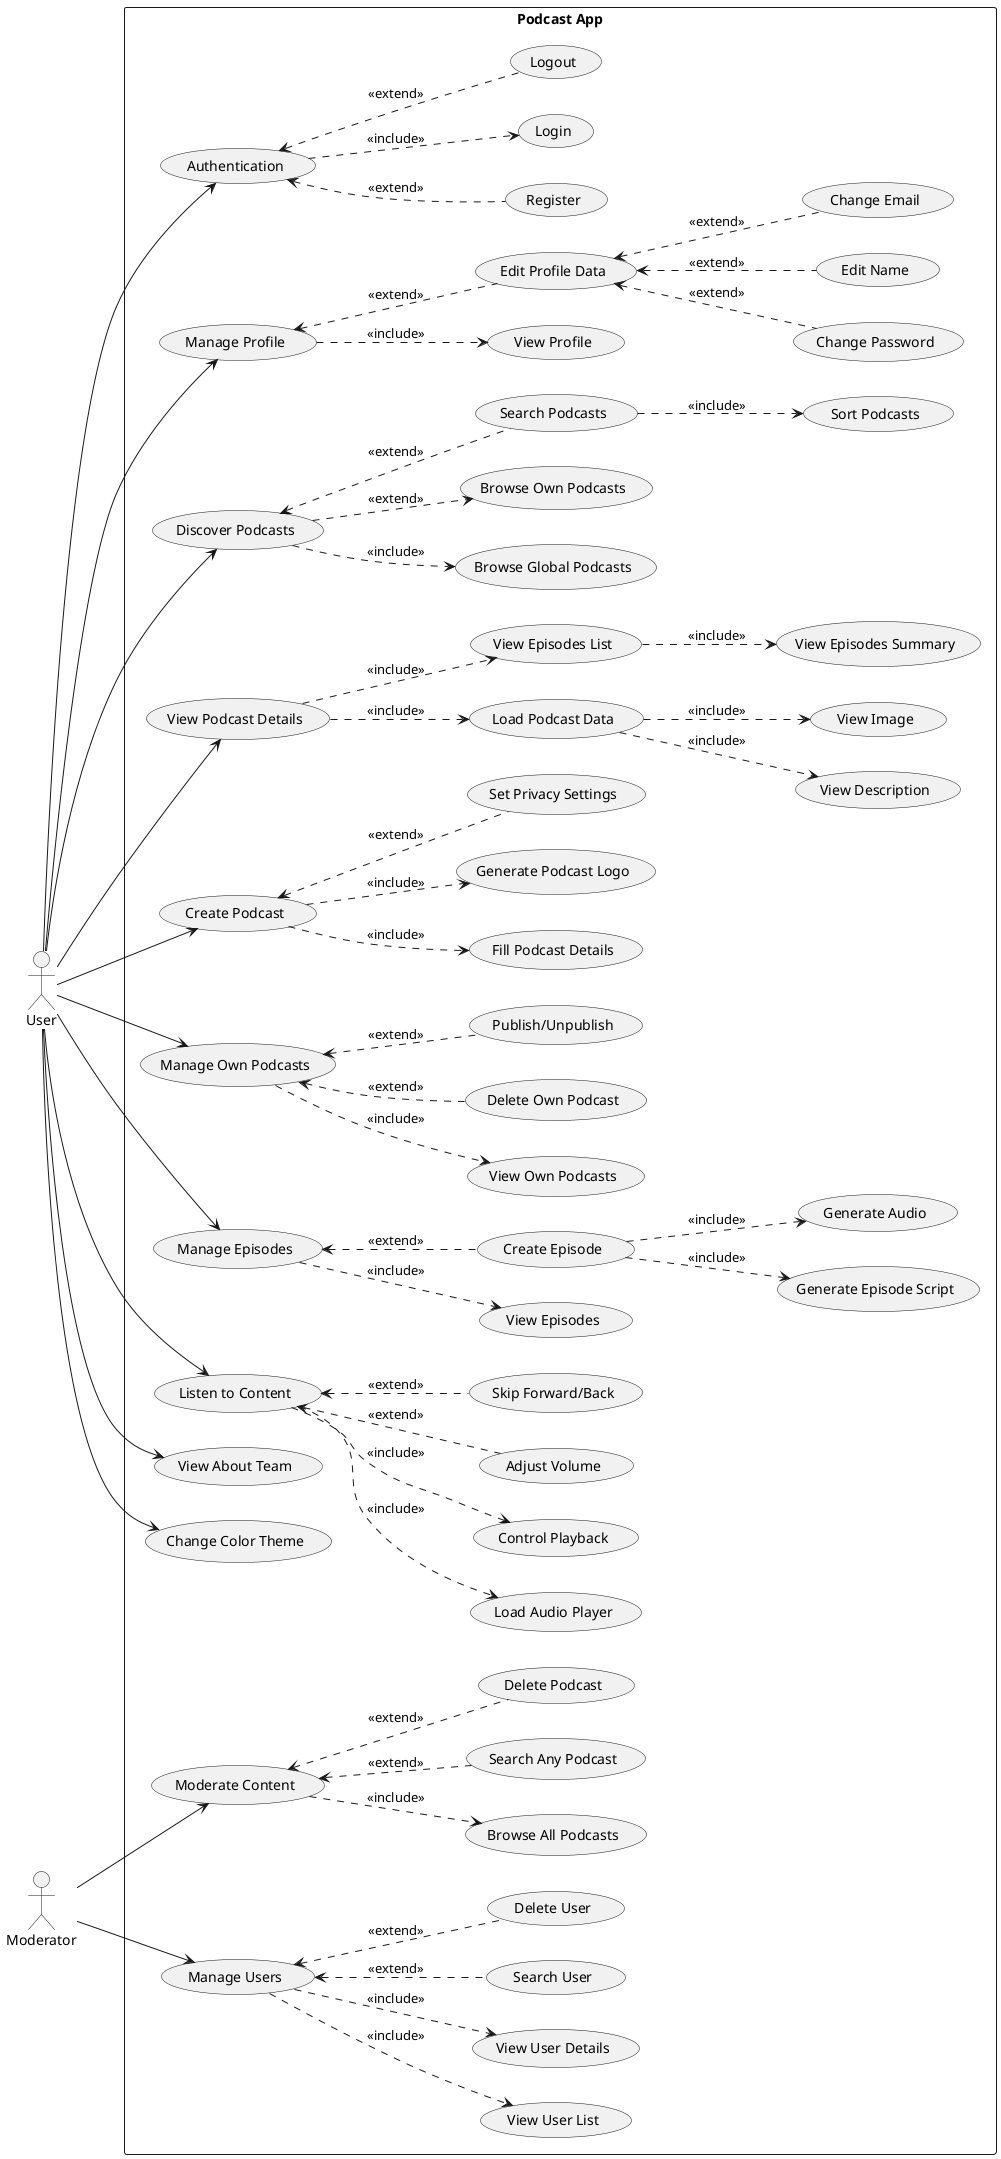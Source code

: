 @startuml
left to right direction
skinparam packageStyle rectangle

actor User
actor Moderator

rectangle "Podcast App" {

  ' Authentication
  User --> (Authentication)
  (Authentication) <.. (Register) : <<extend>>
  (Authentication) ..> (Login) : <<include>>
  (Authentication) <.. (Logout) : <<extend>>
  
  ' User Profile Management
  User --> (Manage Profile)
  (Manage Profile) ..> (View Profile) : <<include>>
  (Manage Profile) <.. (Edit Profile Data) : <<extend>>
  (Edit Profile Data) <.. (Change Password) : <<extend>>
  (Edit Profile Data) <.. (Edit Name) : <<extend>>
  (Edit Profile Data) <.. (Change Email) : <<extend>>
  
  ' Podcast Discovery
  User --> (Discover Podcasts)
  (Discover Podcasts) ..> (Browse Global Podcasts) : <<include>>
  (Discover Podcasts) ..> (Browse Own Podcasts) : <<extend>>
  (Discover Podcasts) <.. (Search Podcasts) : <<extend>>
  (Search Podcasts) ..> (Sort Podcasts) : <<include>>
  
  ' Podcast Interaction
  User --> (View Podcast Details)
  (View Podcast Details) ..> (Load Podcast Data) : <<include>>
  (Load Podcast Data) ..> (View Description) : <<include>>
  (Load Podcast Data) ..> (View Image) : <<include>>
  (View Podcast Details) ..> (View Episodes List) : <<include>>
  (View Episodes List) ..> (View Episodes Summary) : <<include>>
  
  ' Podcast Creation & Management
  User --> (Create Podcast)
  (Create Podcast) ..> (Fill Podcast Details) : <<include>>
  (Create Podcast) ..> (Generate Podcast Logo) : <<include>>
  (Create Podcast) <.. (Set Privacy Settings) : <<extend>>
  
  User --> (Manage Own Podcasts)
  (Manage Own Podcasts) ..> (View Own Podcasts) : <<include>>
  (Manage Own Podcasts) <.. (Delete Own Podcast) : <<extend>>
  (Manage Own Podcasts) <.. (Publish/Unpublish) : <<extend>>
  
  ' Episode Management
  User --> (Manage Episodes)
  (Manage Episodes) ..> (View Episodes) : <<include>>
  (Create Episode) ..> (Generate Episode Script) : <<include>>
  (Create Episode) ..> (Generate Audio) : <<include>>
  (Manage Episodes) <.. (Create Episode) : <<extend>>
  
  ' Audio Playback
  User --> (Listen to Content)
  (Listen to Content) ..> (Load Audio Player) : <<include>>
  (Listen to Content) ..> (Control Playback) : <<include>>
  (Listen to Content) <.. (Adjust Volume) : <<extend>>
  (Listen to Content) <.. (Skip Forward/Back) : <<extend>>
  
  ' Information and Support
  User --> (View About Team)

  User --> (Change Color Theme)
  
  ' Moderation
  Moderator --> (Moderate Content)
  (Moderate Content) ..> (Browse All Podcasts) : <<include>>
  (Moderate Content) <.. (Search Any Podcast) : <<extend>>
  (Moderate Content) <.. (Delete Podcast) : <<extend>>
  
  Moderator --> (Manage Users)
  (Manage Users) ..> (View User List) : <<include>>
  (Manage Users) ..> (View User Details) : <<include>>
  (Manage Users) <.. (Search User) : <<extend>>
  (Manage Users) <.. (Delete User) : <<extend>>
}

@enduml
